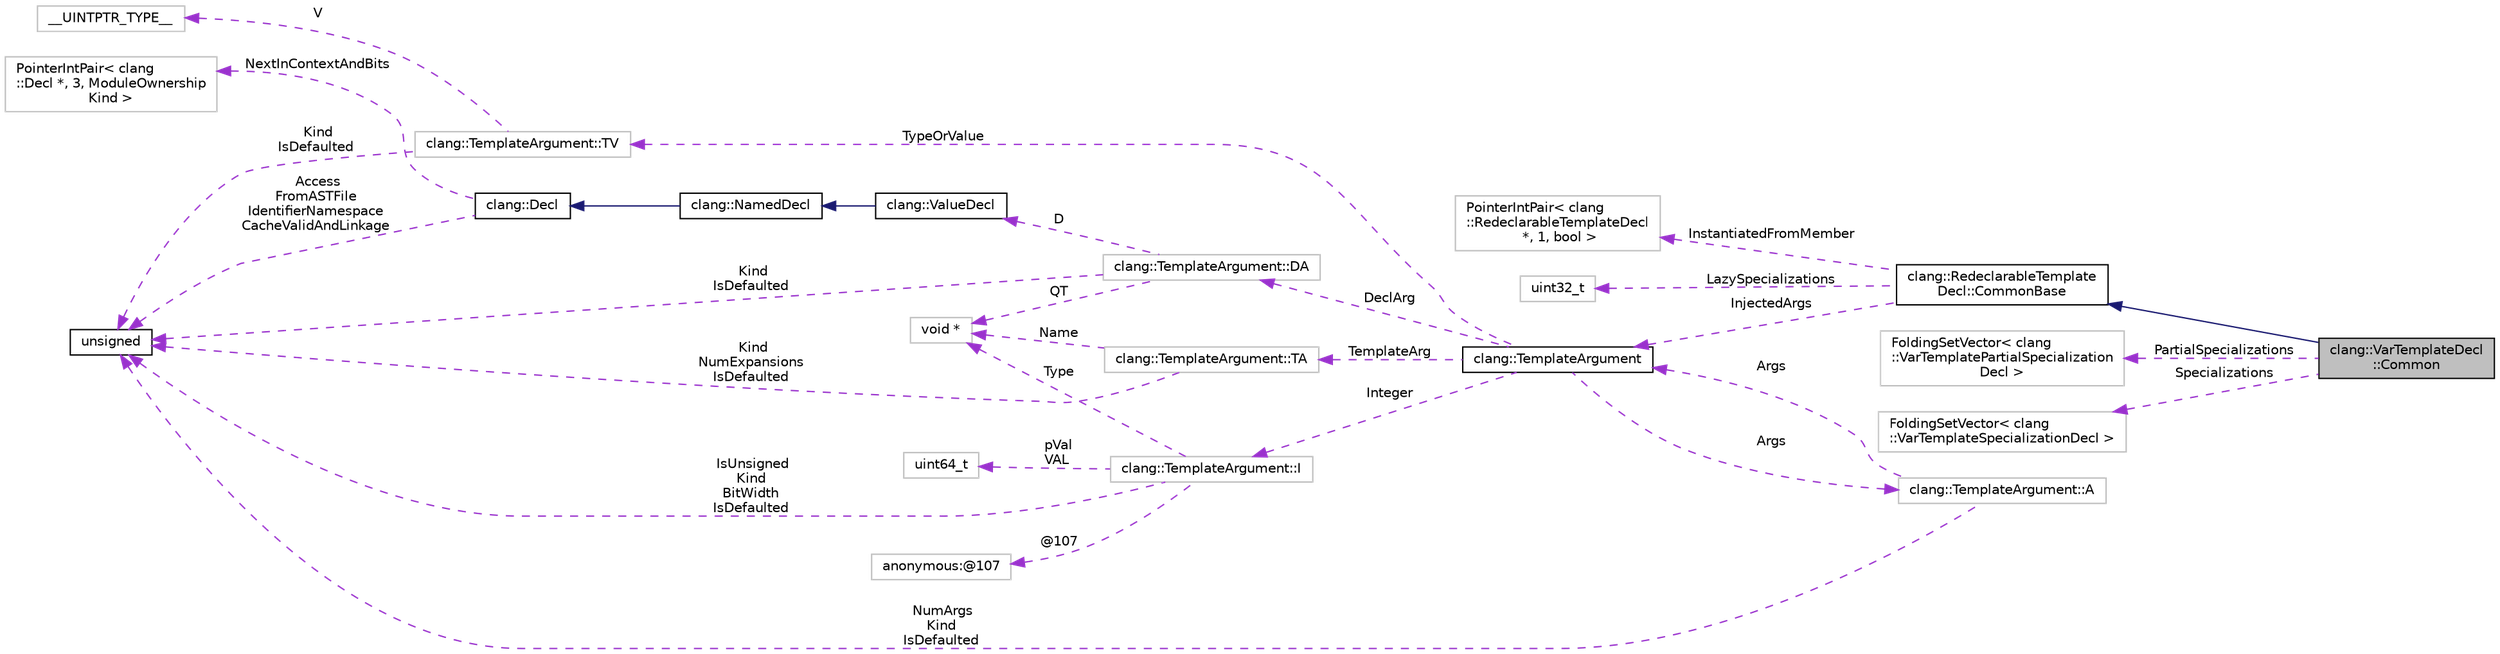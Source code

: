 digraph "clang::VarTemplateDecl::Common"
{
 // LATEX_PDF_SIZE
  bgcolor="transparent";
  edge [fontname="Helvetica",fontsize="10",labelfontname="Helvetica",labelfontsize="10"];
  node [fontname="Helvetica",fontsize="10",shape=record];
  rankdir="LR";
  Node1 [label="clang::VarTemplateDecl\l::Common",height=0.2,width=0.4,color="black", fillcolor="grey75", style="filled", fontcolor="black",tooltip="Data that is common to all of the declarations of a given variable template."];
  Node2 -> Node1 [dir="back",color="midnightblue",fontsize="10",style="solid",fontname="Helvetica"];
  Node2 [label="clang::RedeclarableTemplate\lDecl::CommonBase",height=0.2,width=0.4,color="black",URL="$structclang_1_1RedeclarableTemplateDecl_1_1CommonBase.html",tooltip=" "];
  Node3 -> Node2 [dir="back",color="darkorchid3",fontsize="10",style="dashed",label=" InjectedArgs" ,fontname="Helvetica"];
  Node3 [label="clang::TemplateArgument",height=0.2,width=0.4,color="black",URL="$classclang_1_1TemplateArgument.html",tooltip="Represents a template argument."];
  Node4 -> Node3 [dir="back",color="darkorchid3",fontsize="10",style="dashed",label=" TemplateArg" ,fontname="Helvetica"];
  Node4 [label="clang::TemplateArgument::TA",height=0.2,width=0.4,color="grey75",tooltip=" "];
  Node5 -> Node4 [dir="back",color="darkorchid3",fontsize="10",style="dashed",label=" Kind\nNumExpansions\nIsDefaulted" ,fontname="Helvetica"];
  Node5 [label="unsigned",height=0.2,width=0.4,color="black",URL="$classunsigned.html",tooltip=" "];
  Node6 -> Node4 [dir="back",color="darkorchid3",fontsize="10",style="dashed",label=" Name" ,fontname="Helvetica"];
  Node6 [label="void *",height=0.2,width=0.4,color="grey75",tooltip=" "];
  Node7 -> Node3 [dir="back",color="darkorchid3",fontsize="10",style="dashed",label=" DeclArg" ,fontname="Helvetica"];
  Node7 [label="clang::TemplateArgument::DA",height=0.2,width=0.4,color="grey75",tooltip="The kind of template argument we're storing."];
  Node8 -> Node7 [dir="back",color="darkorchid3",fontsize="10",style="dashed",label=" D" ,fontname="Helvetica"];
  Node8 [label="clang::ValueDecl",height=0.2,width=0.4,color="black",URL="$classclang_1_1ValueDecl.html",tooltip="Represent the declaration of a variable (in which case it is an lvalue) a function (in which case it ..."];
  Node9 -> Node8 [dir="back",color="midnightblue",fontsize="10",style="solid",fontname="Helvetica"];
  Node9 [label="clang::NamedDecl",height=0.2,width=0.4,color="black",URL="$classclang_1_1NamedDecl.html",tooltip="This represents a decl that may have a name."];
  Node10 -> Node9 [dir="back",color="midnightblue",fontsize="10",style="solid",fontname="Helvetica"];
  Node10 [label="clang::Decl",height=0.2,width=0.4,color="black",URL="$classclang_1_1Decl.html",tooltip="Decl - This represents one declaration (or definition), e.g."];
  Node11 -> Node10 [dir="back",color="darkorchid3",fontsize="10",style="dashed",label=" NextInContextAndBits" ,fontname="Helvetica"];
  Node11 [label="PointerIntPair\< clang\l::Decl *, 3, ModuleOwnership\lKind \>",height=0.2,width=0.4,color="grey75",tooltip=" "];
  Node5 -> Node10 [dir="back",color="darkorchid3",fontsize="10",style="dashed",label=" Access\nFromASTFile\nIdentifierNamespace\nCacheValidAndLinkage" ,fontname="Helvetica"];
  Node5 -> Node7 [dir="back",color="darkorchid3",fontsize="10",style="dashed",label=" Kind\nIsDefaulted" ,fontname="Helvetica"];
  Node6 -> Node7 [dir="back",color="darkorchid3",fontsize="10",style="dashed",label=" QT" ,fontname="Helvetica"];
  Node12 -> Node3 [dir="back",color="darkorchid3",fontsize="10",style="dashed",label=" Args" ,fontname="Helvetica"];
  Node12 [label="clang::TemplateArgument::A",height=0.2,width=0.4,color="grey75",tooltip=" "];
  Node3 -> Node12 [dir="back",color="darkorchid3",fontsize="10",style="dashed",label=" Args" ,fontname="Helvetica"];
  Node5 -> Node12 [dir="back",color="darkorchid3",fontsize="10",style="dashed",label=" NumArgs\nKind\nIsDefaulted" ,fontname="Helvetica"];
  Node13 -> Node3 [dir="back",color="darkorchid3",fontsize="10",style="dashed",label=" TypeOrValue" ,fontname="Helvetica"];
  Node13 [label="clang::TemplateArgument::TV",height=0.2,width=0.4,color="grey75",tooltip=" "];
  Node14 -> Node13 [dir="back",color="darkorchid3",fontsize="10",style="dashed",label=" V" ,fontname="Helvetica"];
  Node14 [label="__UINTPTR_TYPE__",height=0.2,width=0.4,color="grey75",tooltip=" "];
  Node5 -> Node13 [dir="back",color="darkorchid3",fontsize="10",style="dashed",label=" Kind\nIsDefaulted" ,fontname="Helvetica"];
  Node15 -> Node3 [dir="back",color="darkorchid3",fontsize="10",style="dashed",label=" Integer" ,fontname="Helvetica"];
  Node15 [label="clang::TemplateArgument::I",height=0.2,width=0.4,color="grey75",tooltip=" "];
  Node16 -> Node15 [dir="back",color="darkorchid3",fontsize="10",style="dashed",label=" pVal\nVAL" ,fontname="Helvetica"];
  Node16 [label="uint64_t",height=0.2,width=0.4,color="grey75",tooltip=" "];
  Node17 -> Node15 [dir="back",color="darkorchid3",fontsize="10",style="dashed",label=" @107" ,fontname="Helvetica"];
  Node17 [label="anonymous:@107",height=0.2,width=0.4,color="grey75",tooltip=" "];
  Node5 -> Node15 [dir="back",color="darkorchid3",fontsize="10",style="dashed",label=" IsUnsigned\nKind\nBitWidth\nIsDefaulted" ,fontname="Helvetica"];
  Node6 -> Node15 [dir="back",color="darkorchid3",fontsize="10",style="dashed",label=" Type" ,fontname="Helvetica"];
  Node18 -> Node2 [dir="back",color="darkorchid3",fontsize="10",style="dashed",label=" InstantiatedFromMember" ,fontname="Helvetica"];
  Node18 [label="PointerIntPair\< clang\l::RedeclarableTemplateDecl\l *, 1, bool \>",height=0.2,width=0.4,color="grey75",tooltip=" "];
  Node19 -> Node2 [dir="back",color="darkorchid3",fontsize="10",style="dashed",label=" LazySpecializations" ,fontname="Helvetica"];
  Node19 [label="uint32_t",height=0.2,width=0.4,color="grey75",tooltip=" "];
  Node20 -> Node1 [dir="back",color="darkorchid3",fontsize="10",style="dashed",label=" PartialSpecializations" ,fontname="Helvetica"];
  Node20 [label="FoldingSetVector\< clang\l::VarTemplatePartialSpecialization\lDecl \>",height=0.2,width=0.4,color="grey75",tooltip=" "];
  Node21 -> Node1 [dir="back",color="darkorchid3",fontsize="10",style="dashed",label=" Specializations" ,fontname="Helvetica"];
  Node21 [label="FoldingSetVector\< clang\l::VarTemplateSpecializationDecl \>",height=0.2,width=0.4,color="grey75",tooltip=" "];
}
